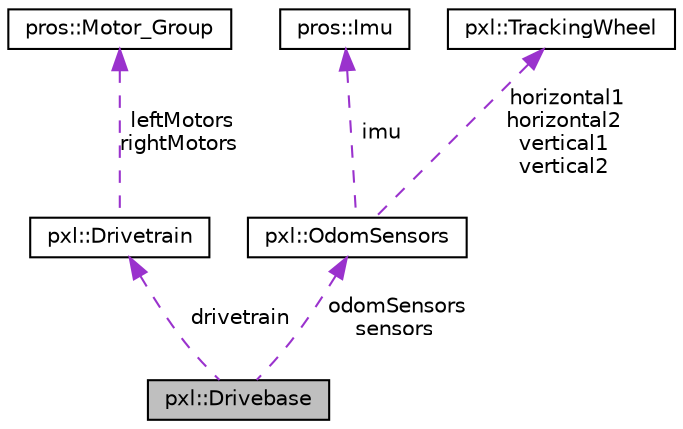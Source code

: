 digraph "pxl::Drivebase"
{
 // LATEX_PDF_SIZE
  edge [fontname="Helvetica",fontsize="10",labelfontname="Helvetica",labelfontsize="10"];
  node [fontname="Helvetica",fontsize="10",shape=record];
  Node1 [label="pxl::Drivebase",height=0.2,width=0.4,color="black", fillcolor="grey75", style="filled", fontcolor="black",tooltip=" "];
  Node2 -> Node1 [dir="back",color="darkorchid3",fontsize="10",style="dashed",label=" drivetrain" ,fontname="Helvetica"];
  Node2 [label="pxl::Drivetrain",height=0.2,width=0.4,color="black", fillcolor="white", style="filled",URL="$classpxl_1_1Drivetrain.html",tooltip=" "];
  Node3 -> Node2 [dir="back",color="darkorchid3",fontsize="10",style="dashed",label=" leftMotors\nrightMotors" ,fontname="Helvetica"];
  Node3 [label="pros::Motor_Group",height=0.2,width=0.4,color="black", fillcolor="white", style="filled",URL="$classpros_1_1Motor__Group.html",tooltip=" "];
  Node4 -> Node1 [dir="back",color="darkorchid3",fontsize="10",style="dashed",label=" odomSensors\nsensors" ,fontname="Helvetica"];
  Node4 [label="pxl::OdomSensors",height=0.2,width=0.4,color="black", fillcolor="white", style="filled",URL="$structpxl_1_1OdomSensors.html",tooltip=" "];
  Node5 -> Node4 [dir="back",color="darkorchid3",fontsize="10",style="dashed",label=" imu" ,fontname="Helvetica"];
  Node5 [label="pros::Imu",height=0.2,width=0.4,color="black", fillcolor="white", style="filled",URL="$classpros_1_1Imu.html",tooltip=" "];
  Node6 -> Node4 [dir="back",color="darkorchid3",fontsize="10",style="dashed",label=" horizontal1\nhorizontal2\nvertical1\nvertical2" ,fontname="Helvetica"];
  Node6 [label="pxl::TrackingWheel",height=0.2,width=0.4,color="black", fillcolor="white", style="filled",URL="$classpxl_1_1TrackingWheel.html",tooltip=" "];
}
